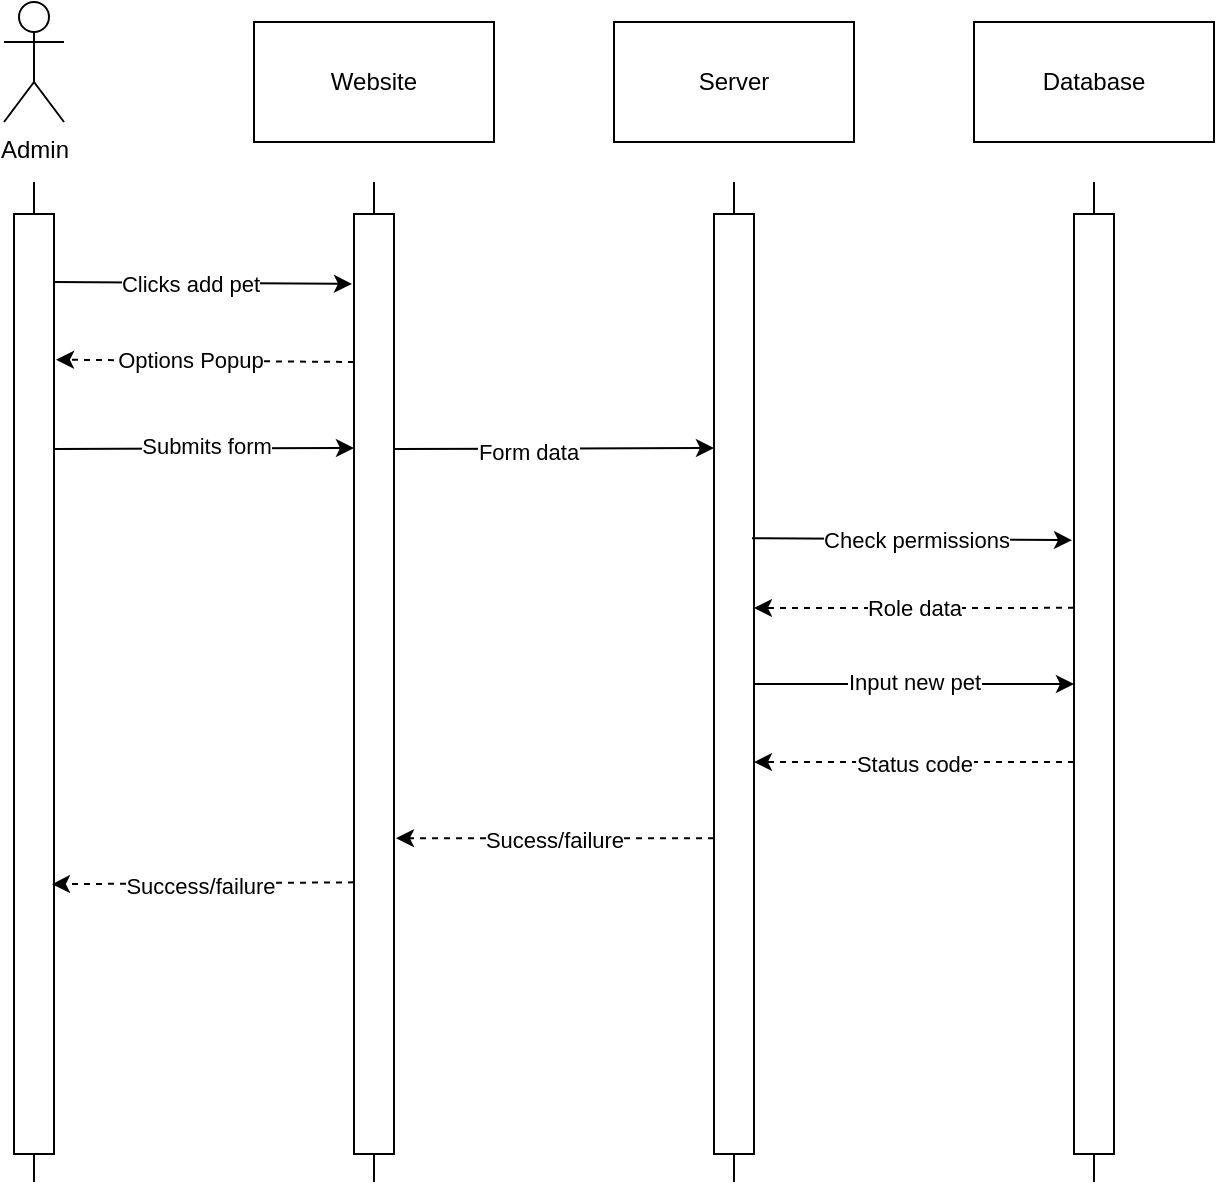<mxfile>
    <diagram id="tSIWMO03Lj1wza3Qw_9M" name="Page-1">
        <mxGraphModel dx="909" dy="714" grid="1" gridSize="10" guides="1" tooltips="1" connect="1" arrows="1" fold="1" page="1" pageScale="1" pageWidth="850" pageHeight="1100" math="0" shadow="0">
            <root>
                <mxCell id="0"/>
                <mxCell id="1" parent="0"/>
                <mxCell id="3" value="Admin" style="shape=umlActor;verticalLabelPosition=bottom;verticalAlign=top;html=1;outlineConnect=0;" parent="1" vertex="1">
                    <mxGeometry x="75" y="40" width="30" height="60" as="geometry"/>
                </mxCell>
                <mxCell id="5" value="" style="group" parent="1" vertex="1" connectable="0">
                    <mxGeometry x="80" y="130" width="20" height="500" as="geometry"/>
                </mxCell>
                <mxCell id="4" value="" style="endArrow=none;html=1;" parent="5" edge="1">
                    <mxGeometry width="50" height="50" relative="1" as="geometry">
                        <mxPoint x="10" y="500" as="sourcePoint"/>
                        <mxPoint x="10" as="targetPoint"/>
                    </mxGeometry>
                </mxCell>
                <mxCell id="2" value="" style="rounded=0;whiteSpace=wrap;html=1;" parent="5" vertex="1">
                    <mxGeometry y="16" width="20" height="470" as="geometry"/>
                </mxCell>
                <mxCell id="12" value="" style="group" parent="1" vertex="1" connectable="0">
                    <mxGeometry x="200" y="50" width="120" height="580" as="geometry"/>
                </mxCell>
                <mxCell id="6" value="" style="group" parent="12" vertex="1" connectable="0">
                    <mxGeometry x="50" y="80" width="20" height="500" as="geometry"/>
                </mxCell>
                <mxCell id="7" value="" style="endArrow=none;html=1;" parent="6" edge="1">
                    <mxGeometry width="50" height="50" relative="1" as="geometry">
                        <mxPoint x="10" y="500" as="sourcePoint"/>
                        <mxPoint x="10" as="targetPoint"/>
                    </mxGeometry>
                </mxCell>
                <mxCell id="31" style="edgeStyle=none;html=1;exitX=1;exitY=0.25;exitDx=0;exitDy=0;" parent="6" source="8" edge="1">
                    <mxGeometry relative="1" as="geometry">
                        <mxPoint x="180" y="133" as="targetPoint"/>
                    </mxGeometry>
                </mxCell>
                <mxCell id="32" value="Form data" style="edgeLabel;html=1;align=center;verticalAlign=middle;resizable=0;points=[];" parent="31" vertex="1" connectable="0">
                    <mxGeometry x="-0.163" y="-1" relative="1" as="geometry">
                        <mxPoint as="offset"/>
                    </mxGeometry>
                </mxCell>
                <mxCell id="8" value="" style="rounded=0;whiteSpace=wrap;html=1;" parent="6" vertex="1">
                    <mxGeometry y="16" width="20" height="470" as="geometry"/>
                </mxCell>
                <mxCell id="9" value="Website" style="rounded=0;whiteSpace=wrap;html=1;" parent="12" vertex="1">
                    <mxGeometry width="120" height="60" as="geometry"/>
                </mxCell>
                <mxCell id="13" value="" style="group" parent="1" vertex="1" connectable="0">
                    <mxGeometry x="380" y="50" width="120" height="580" as="geometry"/>
                </mxCell>
                <mxCell id="14" value="" style="group" parent="13" vertex="1" connectable="0">
                    <mxGeometry x="50" y="80" width="20" height="500" as="geometry"/>
                </mxCell>
                <mxCell id="15" value="" style="endArrow=none;html=1;" parent="14" edge="1">
                    <mxGeometry width="50" height="50" relative="1" as="geometry">
                        <mxPoint x="10" y="500" as="sourcePoint"/>
                        <mxPoint x="10" as="targetPoint"/>
                    </mxGeometry>
                </mxCell>
                <mxCell id="16" value="" style="rounded=0;whiteSpace=wrap;html=1;" parent="14" vertex="1">
                    <mxGeometry y="16" width="20" height="470" as="geometry"/>
                </mxCell>
                <mxCell id="17" value="Server" style="rounded=0;whiteSpace=wrap;html=1;" parent="13" vertex="1">
                    <mxGeometry width="120" height="60" as="geometry"/>
                </mxCell>
                <mxCell id="18" value="" style="group" parent="1" vertex="1" connectable="0">
                    <mxGeometry x="560" y="50" width="120" height="580" as="geometry"/>
                </mxCell>
                <mxCell id="19" value="" style="group" parent="18" vertex="1" connectable="0">
                    <mxGeometry x="50" y="80" width="20" height="500" as="geometry"/>
                </mxCell>
                <mxCell id="20" value="" style="endArrow=none;html=1;" parent="19" edge="1">
                    <mxGeometry width="50" height="50" relative="1" as="geometry">
                        <mxPoint x="10" y="500" as="sourcePoint"/>
                        <mxPoint x="10" as="targetPoint"/>
                    </mxGeometry>
                </mxCell>
                <mxCell id="21" value="" style="rounded=0;whiteSpace=wrap;html=1;" parent="19" vertex="1">
                    <mxGeometry y="16" width="20" height="470" as="geometry"/>
                </mxCell>
                <mxCell id="22" value="Database" style="rounded=0;whiteSpace=wrap;html=1;" parent="18" vertex="1">
                    <mxGeometry width="120" height="60" as="geometry"/>
                </mxCell>
                <mxCell id="23" value="" style="endArrow=classic;html=1;exitX=1.1;exitY=0.153;exitDx=0;exitDy=0;exitPerimeter=0;entryX=0.05;entryY=0.155;entryDx=0;entryDy=0;entryPerimeter=0;" parent="1" edge="1">
                    <mxGeometry width="50" height="50" relative="1" as="geometry">
                        <mxPoint x="100" y="180.0" as="sourcePoint"/>
                        <mxPoint x="249" y="180.94" as="targetPoint"/>
                    </mxGeometry>
                </mxCell>
                <mxCell id="25" value="Clicks add pet" style="edgeLabel;html=1;align=center;verticalAlign=middle;resizable=0;points=[];" parent="23" vertex="1" connectable="0">
                    <mxGeometry x="-0.087" relative="1" as="geometry">
                        <mxPoint as="offset"/>
                    </mxGeometry>
                </mxCell>
                <mxCell id="26" value="" style="endArrow=classic;html=1;entryX=1.05;entryY=0.155;entryDx=0;entryDy=0;entryPerimeter=0;dashed=1;" parent="1" target="2" edge="1">
                    <mxGeometry width="50" height="50" relative="1" as="geometry">
                        <mxPoint x="250" y="220" as="sourcePoint"/>
                        <mxPoint x="190" y="240" as="targetPoint"/>
                    </mxGeometry>
                </mxCell>
                <mxCell id="28" value="Options Popup" style="edgeLabel;html=1;align=center;verticalAlign=middle;resizable=0;points=[];" parent="26" vertex="1" connectable="0">
                    <mxGeometry x="0.101" y="-1" relative="1" as="geometry">
                        <mxPoint as="offset"/>
                    </mxGeometry>
                </mxCell>
                <mxCell id="29" value="" style="endArrow=classic;html=1;exitX=1;exitY=0.25;exitDx=0;exitDy=0;" parent="1" source="2" edge="1">
                    <mxGeometry width="50" height="50" relative="1" as="geometry">
                        <mxPoint x="520" y="400" as="sourcePoint"/>
                        <mxPoint x="250" y="263" as="targetPoint"/>
                    </mxGeometry>
                </mxCell>
                <mxCell id="30" value="Submits form" style="edgeLabel;html=1;align=center;verticalAlign=middle;resizable=0;points=[];" parent="29" vertex="1" connectable="0">
                    <mxGeometry x="0.013" y="1" relative="1" as="geometry">
                        <mxPoint as="offset"/>
                    </mxGeometry>
                </mxCell>
                <mxCell id="33" value="" style="endArrow=classic;html=1;exitX=0.95;exitY=0.345;exitDx=0;exitDy=0;exitPerimeter=0;entryX=-0.05;entryY=0.347;entryDx=0;entryDy=0;entryPerimeter=0;" parent="1" source="16" target="21" edge="1">
                    <mxGeometry width="50" height="50" relative="1" as="geometry">
                        <mxPoint x="520" y="400" as="sourcePoint"/>
                        <mxPoint x="570" y="350" as="targetPoint"/>
                    </mxGeometry>
                </mxCell>
                <mxCell id="35" value="Check permissions" style="edgeLabel;html=1;align=center;verticalAlign=middle;resizable=0;points=[];" parent="33" vertex="1" connectable="0">
                    <mxGeometry x="0.025" relative="1" as="geometry">
                        <mxPoint as="offset"/>
                    </mxGeometry>
                </mxCell>
                <mxCell id="36" value="" style="endArrow=classic;html=1;exitX=0;exitY=0.419;exitDx=0;exitDy=0;exitPerimeter=0;dashed=1;" parent="1" source="21" edge="1">
                    <mxGeometry width="50" height="50" relative="1" as="geometry">
                        <mxPoint x="520" y="400" as="sourcePoint"/>
                        <mxPoint x="450" y="343" as="targetPoint"/>
                    </mxGeometry>
                </mxCell>
                <mxCell id="37" value="Role data" style="edgeLabel;html=1;align=center;verticalAlign=middle;resizable=0;points=[];" parent="36" vertex="1" connectable="0">
                    <mxGeometry x="0.15" relative="1" as="geometry">
                        <mxPoint x="12" as="offset"/>
                    </mxGeometry>
                </mxCell>
                <mxCell id="38" style="edgeStyle=none;html=1;exitX=1;exitY=0.5;exitDx=0;exitDy=0;" parent="1" source="16" target="21" edge="1">
                    <mxGeometry relative="1" as="geometry"/>
                </mxCell>
                <mxCell id="39" value="Input new pet" style="edgeLabel;html=1;align=center;verticalAlign=middle;resizable=0;points=[];" parent="38" vertex="1" connectable="0">
                    <mxGeometry y="1" relative="1" as="geometry">
                        <mxPoint as="offset"/>
                    </mxGeometry>
                </mxCell>
                <mxCell id="40" value="" style="endArrow=classic;html=1;exitX=0;exitY=0.583;exitDx=0;exitDy=0;exitPerimeter=0;entryX=1;entryY=0.583;entryDx=0;entryDy=0;entryPerimeter=0;dashed=1;" parent="1" source="21" target="16" edge="1">
                    <mxGeometry width="50" height="50" relative="1" as="geometry">
                        <mxPoint x="510" y="480" as="sourcePoint"/>
                        <mxPoint x="560" y="430" as="targetPoint"/>
                    </mxGeometry>
                </mxCell>
                <mxCell id="41" value="Status code" style="edgeLabel;html=1;align=center;verticalAlign=middle;resizable=0;points=[];" parent="40" vertex="1" connectable="0">
                    <mxGeometry y="1" relative="1" as="geometry">
                        <mxPoint as="offset"/>
                    </mxGeometry>
                </mxCell>
                <mxCell id="42" value="" style="endArrow=classic;html=1;exitX=0;exitY=0.664;exitDx=0;exitDy=0;exitPerimeter=0;entryX=1.05;entryY=0.664;entryDx=0;entryDy=0;entryPerimeter=0;dashed=1;" parent="1" source="16" target="8" edge="1">
                    <mxGeometry width="50" height="50" relative="1" as="geometry">
                        <mxPoint x="350" y="480" as="sourcePoint"/>
                        <mxPoint x="180" y="480" as="targetPoint"/>
                    </mxGeometry>
                </mxCell>
                <mxCell id="43" value="Sucess/failure" style="edgeLabel;html=1;align=center;verticalAlign=middle;resizable=0;points=[];" parent="42" vertex="1" connectable="0">
                    <mxGeometry x="0.013" y="1" relative="1" as="geometry">
                        <mxPoint as="offset"/>
                    </mxGeometry>
                </mxCell>
                <mxCell id="44" value="" style="endArrow=classic;html=1;exitX=0;exitY=0.711;exitDx=0;exitDy=0;exitPerimeter=0;entryX=0.95;entryY=0.713;entryDx=0;entryDy=0;entryPerimeter=0;dashed=1;" parent="1" source="8" target="2" edge="1">
                    <mxGeometry width="50" height="50" relative="1" as="geometry">
                        <mxPoint x="150" y="500" as="sourcePoint"/>
                        <mxPoint x="40" y="470" as="targetPoint"/>
                    </mxGeometry>
                </mxCell>
                <mxCell id="45" value="Success/failure" style="edgeLabel;html=1;align=center;verticalAlign=middle;resizable=0;points=[];" parent="44" vertex="1" connectable="0">
                    <mxGeometry x="0.02" y="1" relative="1" as="geometry">
                        <mxPoint as="offset"/>
                    </mxGeometry>
                </mxCell>
            </root>
        </mxGraphModel>
    </diagram>
</mxfile>